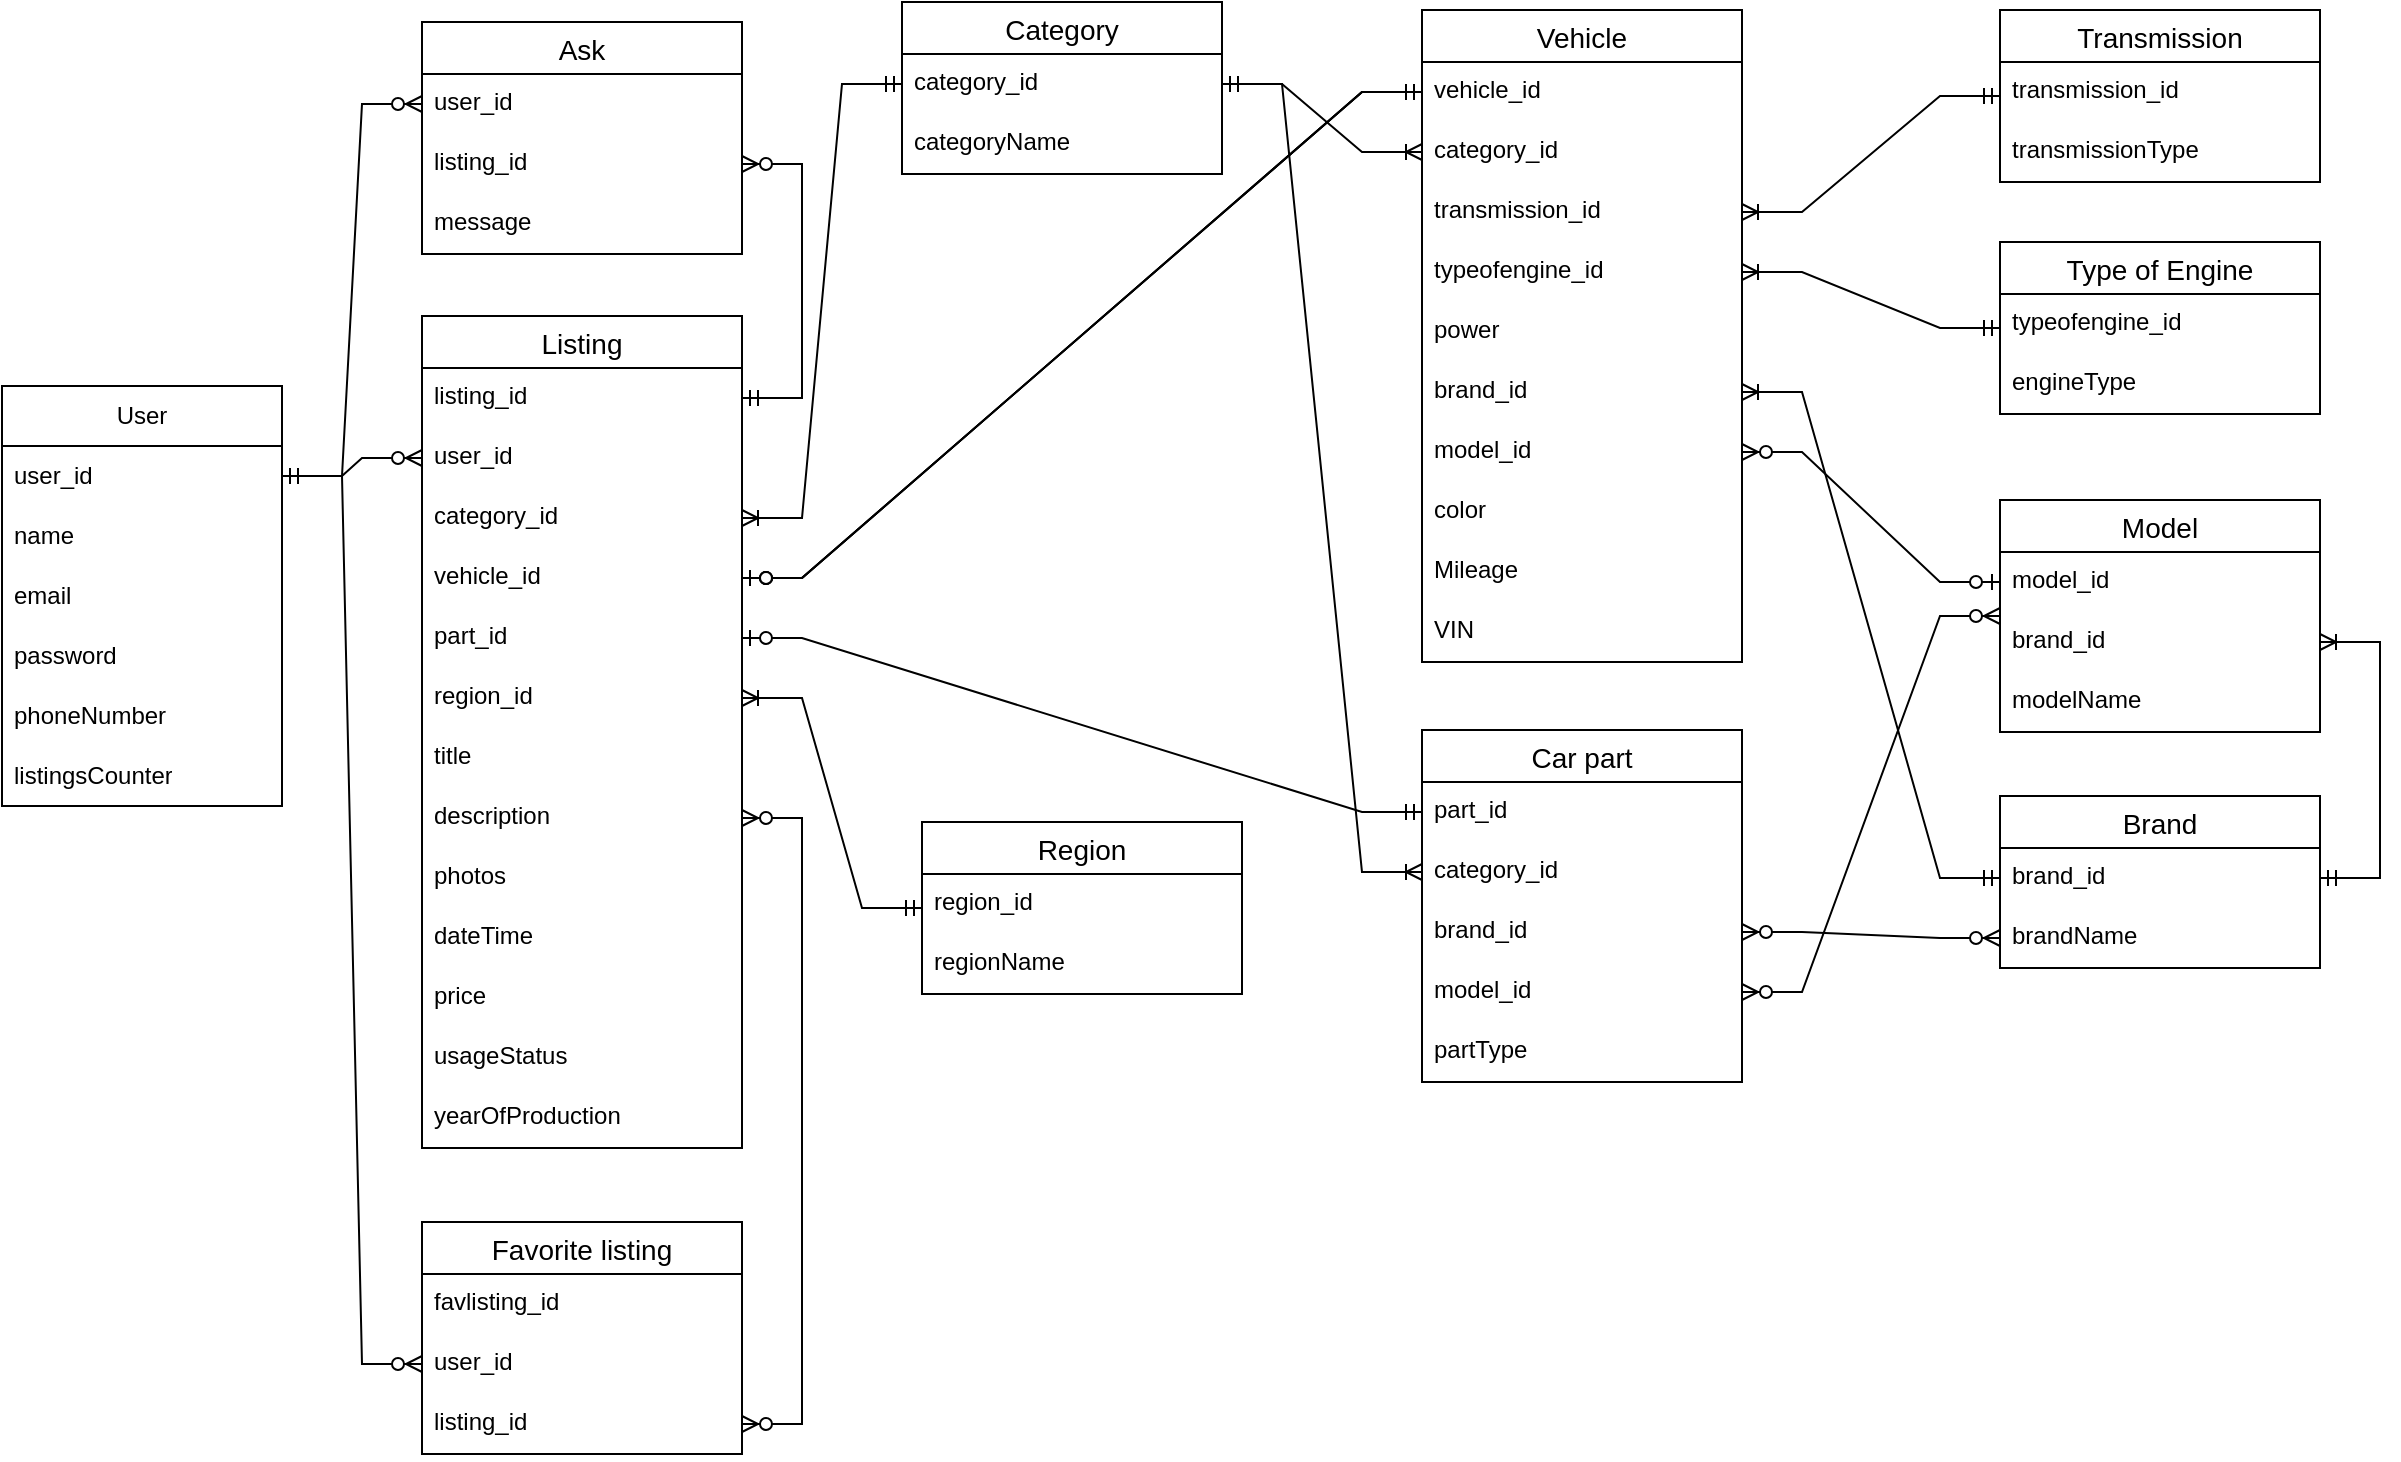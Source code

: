 <mxfile version="24.9.2">
  <diagram name="Page-1" id="fMQpedHjQt1hS0T5mJ5o">
    <mxGraphModel grid="1" page="1" gridSize="10" guides="1" tooltips="1" connect="1" arrows="1" fold="1" pageScale="1" pageWidth="850" pageHeight="1100" math="0" shadow="0">
      <root>
        <mxCell id="0" />
        <mxCell id="1" parent="0" />
        <mxCell id="px1rrTBDFM3gFnMYWkGp-1" value="User" style="swimlane;fontStyle=0;childLayout=stackLayout;horizontal=1;startSize=30;horizontalStack=0;resizeParent=1;resizeParentMax=0;resizeLast=0;collapsible=1;marginBottom=0;whiteSpace=wrap;html=1;" vertex="1" parent="1">
          <mxGeometry x="190" y="422" width="140" height="210" as="geometry" />
        </mxCell>
        <mxCell id="px1rrTBDFM3gFnMYWkGp-10" value="user_id" style="text;strokeColor=none;fillColor=none;align=left;verticalAlign=middle;spacingLeft=4;spacingRight=4;overflow=hidden;points=[[0,0.5],[1,0.5]];portConstraint=eastwest;rotatable=0;whiteSpace=wrap;html=1;" vertex="1" parent="px1rrTBDFM3gFnMYWkGp-1">
          <mxGeometry y="30" width="140" height="30" as="geometry" />
        </mxCell>
        <mxCell id="px1rrTBDFM3gFnMYWkGp-2" value="name" style="text;strokeColor=none;fillColor=none;align=left;verticalAlign=middle;spacingLeft=4;spacingRight=4;overflow=hidden;points=[[0,0.5],[1,0.5]];portConstraint=eastwest;rotatable=0;whiteSpace=wrap;html=1;" vertex="1" parent="px1rrTBDFM3gFnMYWkGp-1">
          <mxGeometry y="60" width="140" height="30" as="geometry" />
        </mxCell>
        <mxCell id="px1rrTBDFM3gFnMYWkGp-3" value="email" style="text;strokeColor=none;fillColor=none;align=left;verticalAlign=middle;spacingLeft=4;spacingRight=4;overflow=hidden;points=[[0,0.5],[1,0.5]];portConstraint=eastwest;rotatable=0;whiteSpace=wrap;html=1;" vertex="1" parent="px1rrTBDFM3gFnMYWkGp-1">
          <mxGeometry y="90" width="140" height="30" as="geometry" />
        </mxCell>
        <mxCell id="px1rrTBDFM3gFnMYWkGp-4" value="password" style="text;strokeColor=none;fillColor=none;align=left;verticalAlign=middle;spacingLeft=4;spacingRight=4;overflow=hidden;points=[[0,0.5],[1,0.5]];portConstraint=eastwest;rotatable=0;whiteSpace=wrap;html=1;" vertex="1" parent="px1rrTBDFM3gFnMYWkGp-1">
          <mxGeometry y="120" width="140" height="30" as="geometry" />
        </mxCell>
        <mxCell id="q77VqO8hkTTsTpyLaT5r-1" value="phoneNumber" style="text;strokeColor=none;fillColor=none;align=left;verticalAlign=middle;spacingLeft=4;spacingRight=4;overflow=hidden;points=[[0,0.5],[1,0.5]];portConstraint=eastwest;rotatable=0;whiteSpace=wrap;html=1;" vertex="1" parent="px1rrTBDFM3gFnMYWkGp-1">
          <mxGeometry y="150" width="140" height="30" as="geometry" />
        </mxCell>
        <mxCell id="px1rrTBDFM3gFnMYWkGp-5" value="listingsCounter" style="text;strokeColor=none;fillColor=none;align=left;verticalAlign=middle;spacingLeft=4;spacingRight=4;overflow=hidden;points=[[0,0.5],[1,0.5]];portConstraint=eastwest;rotatable=0;whiteSpace=wrap;html=1;" vertex="1" parent="px1rrTBDFM3gFnMYWkGp-1">
          <mxGeometry y="180" width="140" height="30" as="geometry" />
        </mxCell>
        <mxCell id="px1rrTBDFM3gFnMYWkGp-6" value="Vehicle" style="swimlane;fontStyle=0;childLayout=stackLayout;horizontal=1;startSize=26;horizontalStack=0;resizeParent=1;resizeParentMax=0;resizeLast=0;collapsible=1;marginBottom=0;align=center;fontSize=14;" vertex="1" parent="1">
          <mxGeometry x="900" y="234" width="160" height="326" as="geometry" />
        </mxCell>
        <mxCell id="W-0yHrhrwle7xTlJPiri-31" value="vehicle_id" style="text;strokeColor=none;fillColor=none;spacingLeft=4;spacingRight=4;overflow=hidden;rotatable=0;points=[[0,0.5],[1,0.5]];portConstraint=eastwest;fontSize=12;whiteSpace=wrap;html=1;" vertex="1" parent="px1rrTBDFM3gFnMYWkGp-6">
          <mxGeometry y="26" width="160" height="30" as="geometry" />
        </mxCell>
        <mxCell id="YTSqTooO_Jcvt5Z83aY8-2" value="category_id" style="text;strokeColor=none;fillColor=none;spacingLeft=4;spacingRight=4;overflow=hidden;rotatable=0;points=[[0,0.5],[1,0.5]];portConstraint=eastwest;fontSize=12;whiteSpace=wrap;html=1;" vertex="1" parent="px1rrTBDFM3gFnMYWkGp-6">
          <mxGeometry y="56" width="160" height="30" as="geometry" />
        </mxCell>
        <mxCell id="px1rrTBDFM3gFnMYWkGp-23" value="transmission_id" style="text;strokeColor=none;fillColor=none;spacingLeft=4;spacingRight=4;overflow=hidden;rotatable=0;points=[[0,0.5],[1,0.5]];portConstraint=eastwest;fontSize=12;whiteSpace=wrap;html=1;" vertex="1" parent="px1rrTBDFM3gFnMYWkGp-6">
          <mxGeometry y="86" width="160" height="30" as="geometry" />
        </mxCell>
        <mxCell id="W-0yHrhrwle7xTlJPiri-5" value="typeofengine_id" style="text;strokeColor=none;fillColor=none;spacingLeft=4;spacingRight=4;overflow=hidden;rotatable=0;points=[[0,0.5],[1,0.5]];portConstraint=eastwest;fontSize=12;whiteSpace=wrap;html=1;" vertex="1" parent="px1rrTBDFM3gFnMYWkGp-6">
          <mxGeometry y="116" width="160" height="30" as="geometry" />
        </mxCell>
        <mxCell id="W-0yHrhrwle7xTlJPiri-4" value="power" style="text;strokeColor=none;fillColor=none;spacingLeft=4;spacingRight=4;overflow=hidden;rotatable=0;points=[[0,0.5],[1,0.5]];portConstraint=eastwest;fontSize=12;whiteSpace=wrap;html=1;" vertex="1" parent="px1rrTBDFM3gFnMYWkGp-6">
          <mxGeometry y="146" width="160" height="30" as="geometry" />
        </mxCell>
        <mxCell id="W-0yHrhrwle7xTlJPiri-3" value="brand_id" style="text;strokeColor=none;fillColor=none;spacingLeft=4;spacingRight=4;overflow=hidden;rotatable=0;points=[[0,0.5],[1,0.5]];portConstraint=eastwest;fontSize=12;whiteSpace=wrap;html=1;" vertex="1" parent="px1rrTBDFM3gFnMYWkGp-6">
          <mxGeometry y="176" width="160" height="30" as="geometry" />
        </mxCell>
        <mxCell id="wWiMdeqI36fsdlHAcUSC-4" value="model_id" style="text;strokeColor=none;fillColor=none;spacingLeft=4;spacingRight=4;overflow=hidden;rotatable=0;points=[[0,0.5],[1,0.5]];portConstraint=eastwest;fontSize=12;whiteSpace=wrap;html=1;" vertex="1" parent="px1rrTBDFM3gFnMYWkGp-6">
          <mxGeometry y="206" width="160" height="30" as="geometry" />
        </mxCell>
        <mxCell id="W-0yHrhrwle7xTlJPiri-9" value="color" style="text;strokeColor=none;fillColor=none;spacingLeft=4;spacingRight=4;overflow=hidden;rotatable=0;points=[[0,0.5],[1,0.5]];portConstraint=eastwest;fontSize=12;whiteSpace=wrap;html=1;" vertex="1" parent="px1rrTBDFM3gFnMYWkGp-6">
          <mxGeometry y="236" width="160" height="30" as="geometry" />
        </mxCell>
        <mxCell id="Rq4SsP3HgIPZjCUFP3po-17" value="Mileage" style="text;strokeColor=none;fillColor=none;spacingLeft=4;spacingRight=4;overflow=hidden;rotatable=0;points=[[0,0.5],[1,0.5]];portConstraint=eastwest;fontSize=12;whiteSpace=wrap;html=1;" vertex="1" parent="px1rrTBDFM3gFnMYWkGp-6">
          <mxGeometry y="266" width="160" height="30" as="geometry" />
        </mxCell>
        <mxCell id="W-0yHrhrwle7xTlJPiri-29" value="VIN" style="text;strokeColor=none;fillColor=none;spacingLeft=4;spacingRight=4;overflow=hidden;rotatable=0;points=[[0,0.5],[1,0.5]];portConstraint=eastwest;fontSize=12;whiteSpace=wrap;html=1;" vertex="1" parent="px1rrTBDFM3gFnMYWkGp-6">
          <mxGeometry y="296" width="160" height="30" as="geometry" />
        </mxCell>
        <mxCell id="px1rrTBDFM3gFnMYWkGp-24" value="Category" style="swimlane;fontStyle=0;childLayout=stackLayout;horizontal=1;startSize=26;horizontalStack=0;resizeParent=1;resizeParentMax=0;resizeLast=0;collapsible=1;marginBottom=0;align=center;fontSize=14;" vertex="1" parent="1">
          <mxGeometry x="640" y="230" width="160" height="86" as="geometry" />
        </mxCell>
        <mxCell id="px1rrTBDFM3gFnMYWkGp-26" value="category_id" style="text;strokeColor=none;fillColor=none;spacingLeft=4;spacingRight=4;overflow=hidden;rotatable=0;points=[[0,0.5],[1,0.5]];portConstraint=eastwest;fontSize=12;whiteSpace=wrap;html=1;" vertex="1" parent="px1rrTBDFM3gFnMYWkGp-24">
          <mxGeometry y="26" width="160" height="30" as="geometry" />
        </mxCell>
        <mxCell id="px1rrTBDFM3gFnMYWkGp-27" value="categoryName" style="text;strokeColor=none;fillColor=none;spacingLeft=4;spacingRight=4;overflow=hidden;rotatable=0;points=[[0,0.5],[1,0.5]];portConstraint=eastwest;fontSize=12;whiteSpace=wrap;html=1;" vertex="1" parent="px1rrTBDFM3gFnMYWkGp-24">
          <mxGeometry y="56" width="160" height="30" as="geometry" />
        </mxCell>
        <mxCell id="W-0yHrhrwle7xTlJPiri-2" value="" style="edgeStyle=entityRelationEdgeStyle;fontSize=12;html=1;endArrow=ERzeroToMany;startArrow=ERmandOne;rounded=0;" edge="1" parent="1" source="px1rrTBDFM3gFnMYWkGp-10" target="W-0yHrhrwle7xTlJPiri-14">
          <mxGeometry width="100" height="100" relative="1" as="geometry">
            <mxPoint x="370" y="810" as="sourcePoint" />
            <mxPoint x="470" y="710" as="targetPoint" />
          </mxGeometry>
        </mxCell>
        <mxCell id="W-0yHrhrwle7xTlJPiri-12" value="Listing" style="swimlane;fontStyle=0;childLayout=stackLayout;horizontal=1;startSize=26;horizontalStack=0;resizeParent=1;resizeParentMax=0;resizeLast=0;collapsible=1;marginBottom=0;align=center;fontSize=14;" vertex="1" parent="1">
          <mxGeometry x="400" y="387" width="160" height="416" as="geometry" />
        </mxCell>
        <mxCell id="W-0yHrhrwle7xTlJPiri-13" value="listing_id" style="text;strokeColor=none;fillColor=none;spacingLeft=4;spacingRight=4;overflow=hidden;rotatable=0;points=[[0,0.5],[1,0.5]];portConstraint=eastwest;fontSize=12;whiteSpace=wrap;html=1;" vertex="1" parent="W-0yHrhrwle7xTlJPiri-12">
          <mxGeometry y="26" width="160" height="30" as="geometry" />
        </mxCell>
        <mxCell id="W-0yHrhrwle7xTlJPiri-14" value="user_id" style="text;strokeColor=none;fillColor=none;spacingLeft=4;spacingRight=4;overflow=hidden;rotatable=0;points=[[0,0.5],[1,0.5]];portConstraint=eastwest;fontSize=12;whiteSpace=wrap;html=1;" vertex="1" parent="W-0yHrhrwle7xTlJPiri-12">
          <mxGeometry y="56" width="160" height="30" as="geometry" />
        </mxCell>
        <mxCell id="W-0yHrhrwle7xTlJPiri-21" value="category_id" style="text;strokeColor=none;fillColor=none;spacingLeft=4;spacingRight=4;overflow=hidden;rotatable=0;points=[[0,0.5],[1,0.5]];portConstraint=eastwest;fontSize=12;whiteSpace=wrap;html=1;" vertex="1" parent="W-0yHrhrwle7xTlJPiri-12">
          <mxGeometry y="86" width="160" height="30" as="geometry" />
        </mxCell>
        <mxCell id="GE3Wclznd6PfUEdtJZX6-2" value="vehicle_id" style="text;strokeColor=none;fillColor=none;spacingLeft=4;spacingRight=4;overflow=hidden;rotatable=0;points=[[0,0.5],[1,0.5]];portConstraint=eastwest;fontSize=12;whiteSpace=wrap;html=1;" vertex="1" parent="W-0yHrhrwle7xTlJPiri-12">
          <mxGeometry y="116" width="160" height="30" as="geometry" />
        </mxCell>
        <mxCell id="GE3Wclznd6PfUEdtJZX6-3" value="part_id" style="text;strokeColor=none;fillColor=none;spacingLeft=4;spacingRight=4;overflow=hidden;rotatable=0;points=[[0,0.5],[1,0.5]];portConstraint=eastwest;fontSize=12;whiteSpace=wrap;html=1;" vertex="1" parent="W-0yHrhrwle7xTlJPiri-12">
          <mxGeometry y="146" width="160" height="30" as="geometry" />
        </mxCell>
        <mxCell id="W-0yHrhrwle7xTlJPiri-92" value="region_id" style="text;strokeColor=none;fillColor=none;spacingLeft=4;spacingRight=4;overflow=hidden;rotatable=0;points=[[0,0.5],[1,0.5]];portConstraint=eastwest;fontSize=12;whiteSpace=wrap;html=1;" vertex="1" parent="W-0yHrhrwle7xTlJPiri-12">
          <mxGeometry y="176" width="160" height="30" as="geometry" />
        </mxCell>
        <mxCell id="W-0yHrhrwle7xTlJPiri-15" value="title" style="text;strokeColor=none;fillColor=none;spacingLeft=4;spacingRight=4;overflow=hidden;rotatable=0;points=[[0,0.5],[1,0.5]];portConstraint=eastwest;fontSize=12;whiteSpace=wrap;html=1;" vertex="1" parent="W-0yHrhrwle7xTlJPiri-12">
          <mxGeometry y="206" width="160" height="30" as="geometry" />
        </mxCell>
        <mxCell id="W-0yHrhrwle7xTlJPiri-30" value="description" style="text;strokeColor=none;fillColor=none;spacingLeft=4;spacingRight=4;overflow=hidden;rotatable=0;points=[[0,0.5],[1,0.5]];portConstraint=eastwest;fontSize=12;whiteSpace=wrap;html=1;" vertex="1" parent="W-0yHrhrwle7xTlJPiri-12">
          <mxGeometry y="236" width="160" height="30" as="geometry" />
        </mxCell>
        <mxCell id="W-0yHrhrwle7xTlJPiri-16" value="photos" style="text;strokeColor=none;fillColor=none;spacingLeft=4;spacingRight=4;overflow=hidden;rotatable=0;points=[[0,0.5],[1,0.5]];portConstraint=eastwest;fontSize=12;whiteSpace=wrap;html=1;" vertex="1" parent="W-0yHrhrwle7xTlJPiri-12">
          <mxGeometry y="266" width="160" height="30" as="geometry" />
        </mxCell>
        <mxCell id="W-0yHrhrwle7xTlJPiri-17" value="dateTime" style="text;strokeColor=none;fillColor=none;spacingLeft=4;spacingRight=4;overflow=hidden;rotatable=0;points=[[0,0.5],[1,0.5]];portConstraint=eastwest;fontSize=12;whiteSpace=wrap;html=1;" vertex="1" parent="W-0yHrhrwle7xTlJPiri-12">
          <mxGeometry y="296" width="160" height="30" as="geometry" />
        </mxCell>
        <mxCell id="W-0yHrhrwle7xTlJPiri-19" value="price" style="text;strokeColor=none;fillColor=none;spacingLeft=4;spacingRight=4;overflow=hidden;rotatable=0;points=[[0,0.5],[1,0.5]];portConstraint=eastwest;fontSize=12;whiteSpace=wrap;html=1;" vertex="1" parent="W-0yHrhrwle7xTlJPiri-12">
          <mxGeometry y="326" width="160" height="30" as="geometry" />
        </mxCell>
        <mxCell id="W-0yHrhrwle7xTlJPiri-46" value="usageStatus" style="text;strokeColor=none;fillColor=none;spacingLeft=4;spacingRight=4;overflow=hidden;rotatable=0;points=[[0,0.5],[1,0.5]];portConstraint=eastwest;fontSize=12;whiteSpace=wrap;html=1;" vertex="1" parent="W-0yHrhrwle7xTlJPiri-12">
          <mxGeometry y="356" width="160" height="30" as="geometry" />
        </mxCell>
        <mxCell id="Rq4SsP3HgIPZjCUFP3po-19" value="yearOfProduction" style="text;strokeColor=none;fillColor=none;spacingLeft=4;spacingRight=4;overflow=hidden;rotatable=0;points=[[0,0.5],[1,0.5]];portConstraint=eastwest;fontSize=12;whiteSpace=wrap;html=1;" vertex="1" parent="W-0yHrhrwle7xTlJPiri-12">
          <mxGeometry y="386" width="160" height="30" as="geometry" />
        </mxCell>
        <mxCell id="W-0yHrhrwle7xTlJPiri-32" value="" style="edgeStyle=entityRelationEdgeStyle;fontSize=12;html=1;endArrow=ERoneToMany;startArrow=ERmandOne;rounded=0;" edge="1" parent="1" source="px1rrTBDFM3gFnMYWkGp-26" target="W-0yHrhrwle7xTlJPiri-21">
          <mxGeometry width="100" height="100" relative="1" as="geometry">
            <mxPoint x="730" y="690" as="sourcePoint" />
            <mxPoint x="830" y="590" as="targetPoint" />
            <Array as="points">
              <mxPoint x="620" y="620" />
              <mxPoint x="600" y="560" />
              <mxPoint x="620" y="680" />
            </Array>
          </mxGeometry>
        </mxCell>
        <mxCell id="W-0yHrhrwle7xTlJPiri-33" value="" style="edgeStyle=entityRelationEdgeStyle;fontSize=12;html=1;endArrow=ERoneToMany;startArrow=ERmandOne;rounded=0;entryX=0;entryY=0.5;entryDx=0;entryDy=0;" edge="1" parent="1" source="px1rrTBDFM3gFnMYWkGp-26" target="YTSqTooO_Jcvt5Z83aY8-2">
          <mxGeometry width="100" height="100" relative="1" as="geometry">
            <mxPoint x="876" y="627" as="sourcePoint" />
            <mxPoint x="811" y="875" as="targetPoint" />
            <Array as="points">
              <mxPoint x="856" y="784" />
              <mxPoint x="836" y="724" />
              <mxPoint x="856" y="844" />
            </Array>
          </mxGeometry>
        </mxCell>
        <mxCell id="W-0yHrhrwle7xTlJPiri-34" value="Car part" style="swimlane;fontStyle=0;childLayout=stackLayout;horizontal=1;startSize=26;horizontalStack=0;resizeParent=1;resizeParentMax=0;resizeLast=0;collapsible=1;marginBottom=0;align=center;fontSize=14;" vertex="1" parent="1">
          <mxGeometry x="900" y="594" width="160" height="176" as="geometry" />
        </mxCell>
        <mxCell id="W-0yHrhrwle7xTlJPiri-35" value="part_id" style="text;strokeColor=none;fillColor=none;spacingLeft=4;spacingRight=4;overflow=hidden;rotatable=0;points=[[0,0.5],[1,0.5]];portConstraint=eastwest;fontSize=12;whiteSpace=wrap;html=1;" vertex="1" parent="W-0yHrhrwle7xTlJPiri-34">
          <mxGeometry y="26" width="160" height="30" as="geometry" />
        </mxCell>
        <mxCell id="YTSqTooO_Jcvt5Z83aY8-1" value="category_id" style="text;strokeColor=none;fillColor=none;spacingLeft=4;spacingRight=4;overflow=hidden;rotatable=0;points=[[0,0.5],[1,0.5]];portConstraint=eastwest;fontSize=12;whiteSpace=wrap;html=1;" vertex="1" parent="W-0yHrhrwle7xTlJPiri-34">
          <mxGeometry y="56" width="160" height="30" as="geometry" />
        </mxCell>
        <mxCell id="W-0yHrhrwle7xTlJPiri-47" value="brand_id" style="text;strokeColor=none;fillColor=none;spacingLeft=4;spacingRight=4;overflow=hidden;rotatable=0;points=[[0,0.5],[1,0.5]];portConstraint=eastwest;fontSize=12;whiteSpace=wrap;html=1;" vertex="1" parent="W-0yHrhrwle7xTlJPiri-34">
          <mxGeometry y="86" width="160" height="30" as="geometry" />
        </mxCell>
        <mxCell id="wWiMdeqI36fsdlHAcUSC-5" value="model_id" style="text;strokeColor=none;fillColor=none;spacingLeft=4;spacingRight=4;overflow=hidden;rotatable=0;points=[[0,0.5],[1,0.5]];portConstraint=eastwest;fontSize=12;whiteSpace=wrap;html=1;" vertex="1" parent="W-0yHrhrwle7xTlJPiri-34">
          <mxGeometry y="116" width="160" height="30" as="geometry" />
        </mxCell>
        <mxCell id="Rq4SsP3HgIPZjCUFP3po-20" value="partType" style="text;strokeColor=none;fillColor=none;spacingLeft=4;spacingRight=4;overflow=hidden;rotatable=0;points=[[0,0.5],[1,0.5]];portConstraint=eastwest;fontSize=12;whiteSpace=wrap;html=1;" vertex="1" parent="W-0yHrhrwle7xTlJPiri-34">
          <mxGeometry y="146" width="160" height="30" as="geometry" />
        </mxCell>
        <mxCell id="W-0yHrhrwle7xTlJPiri-49" value="" style="edgeStyle=entityRelationEdgeStyle;fontSize=12;html=1;endArrow=ERoneToMany;startArrow=ERmandOne;rounded=0;entryX=0;entryY=0.5;entryDx=0;entryDy=0;exitX=1;exitY=0.5;exitDx=0;exitDy=0;" edge="1" parent="1" source="px1rrTBDFM3gFnMYWkGp-26" target="YTSqTooO_Jcvt5Z83aY8-1">
          <mxGeometry width="100" height="100" relative="1" as="geometry">
            <mxPoint x="801" y="795" as="sourcePoint" />
            <mxPoint x="881" y="589" as="targetPoint" />
            <Array as="points">
              <mxPoint x="816" y="1089" />
              <mxPoint x="820" y="500" />
              <mxPoint x="860" y="660" />
              <mxPoint x="796" y="1029" />
              <mxPoint x="816" y="1149" />
            </Array>
          </mxGeometry>
        </mxCell>
        <mxCell id="W-0yHrhrwle7xTlJPiri-50" value="Brand" style="swimlane;fontStyle=0;childLayout=stackLayout;horizontal=1;startSize=26;horizontalStack=0;resizeParent=1;resizeParentMax=0;resizeLast=0;collapsible=1;marginBottom=0;align=center;fontSize=14;" vertex="1" parent="1">
          <mxGeometry x="1189" y="627" width="160" height="86" as="geometry" />
        </mxCell>
        <mxCell id="W-0yHrhrwle7xTlJPiri-51" value="brand_id" style="text;strokeColor=none;fillColor=none;spacingLeft=4;spacingRight=4;overflow=hidden;rotatable=0;points=[[0,0.5],[1,0.5]];portConstraint=eastwest;fontSize=12;whiteSpace=wrap;html=1;" vertex="1" parent="W-0yHrhrwle7xTlJPiri-50">
          <mxGeometry y="26" width="160" height="30" as="geometry" />
        </mxCell>
        <mxCell id="W-0yHrhrwle7xTlJPiri-52" value="brandName" style="text;strokeColor=none;fillColor=none;spacingLeft=4;spacingRight=4;overflow=hidden;rotatable=0;points=[[0,0.5],[1,0.5]];portConstraint=eastwest;fontSize=12;whiteSpace=wrap;html=1;" vertex="1" parent="W-0yHrhrwle7xTlJPiri-50">
          <mxGeometry y="56" width="160" height="30" as="geometry" />
        </mxCell>
        <mxCell id="W-0yHrhrwle7xTlJPiri-58" value="Model" style="swimlane;fontStyle=0;childLayout=stackLayout;horizontal=1;startSize=26;horizontalStack=0;resizeParent=1;resizeParentMax=0;resizeLast=0;collapsible=1;marginBottom=0;align=center;fontSize=14;" vertex="1" parent="1">
          <mxGeometry x="1189" y="479" width="160" height="116" as="geometry" />
        </mxCell>
        <mxCell id="W-0yHrhrwle7xTlJPiri-59" value="model_id" style="text;strokeColor=none;fillColor=none;spacingLeft=4;spacingRight=4;overflow=hidden;rotatable=0;points=[[0,0.5],[1,0.5]];portConstraint=eastwest;fontSize=12;whiteSpace=wrap;html=1;" vertex="1" parent="W-0yHrhrwle7xTlJPiri-58">
          <mxGeometry y="26" width="160" height="30" as="geometry" />
        </mxCell>
        <mxCell id="wWiMdeqI36fsdlHAcUSC-1" value="brand_id" style="text;strokeColor=none;fillColor=none;spacingLeft=4;spacingRight=4;overflow=hidden;rotatable=0;points=[[0,0.5],[1,0.5]];portConstraint=eastwest;fontSize=12;whiteSpace=wrap;html=1;" vertex="1" parent="W-0yHrhrwle7xTlJPiri-58">
          <mxGeometry y="56" width="160" height="30" as="geometry" />
        </mxCell>
        <mxCell id="W-0yHrhrwle7xTlJPiri-60" value="modelName" style="text;strokeColor=none;fillColor=none;spacingLeft=4;spacingRight=4;overflow=hidden;rotatable=0;points=[[0,0.5],[1,0.5]];portConstraint=eastwest;fontSize=12;whiteSpace=wrap;html=1;" vertex="1" parent="W-0yHrhrwle7xTlJPiri-58">
          <mxGeometry y="86" width="160" height="30" as="geometry" />
        </mxCell>
        <mxCell id="W-0yHrhrwle7xTlJPiri-65" value="" style="edgeStyle=entityRelationEdgeStyle;fontSize=12;html=1;endArrow=ERoneToMany;startArrow=ERmandOne;rounded=0;exitX=0;exitY=0.5;exitDx=0;exitDy=0;" edge="1" parent="1" source="W-0yHrhrwle7xTlJPiri-51" target="W-0yHrhrwle7xTlJPiri-3">
          <mxGeometry width="100" height="100" relative="1" as="geometry">
            <mxPoint x="1150" y="532" as="sourcePoint" />
            <mxPoint x="1170" y="364" as="targetPoint" />
            <Array as="points">
              <mxPoint x="1195" y="826" />
              <mxPoint x="1175" y="766" />
              <mxPoint x="1195" y="886" />
            </Array>
          </mxGeometry>
        </mxCell>
        <mxCell id="W-0yHrhrwle7xTlJPiri-66" value="" style="edgeStyle=entityRelationEdgeStyle;fontSize=12;html=1;endArrow=ERoneToMany;startArrow=ERmandOne;rounded=0;entryX=1;entryY=0.5;entryDx=0;entryDy=0;" edge="1" parent="1" source="W-0yHrhrwle7xTlJPiri-51" target="wWiMdeqI36fsdlHAcUSC-1">
          <mxGeometry width="100" height="100" relative="1" as="geometry">
            <mxPoint x="1290" y="505" as="sourcePoint" />
            <mxPoint x="1439.04" y="497" as="targetPoint" />
            <Array as="points">
              <mxPoint x="1335" y="799" />
              <mxPoint x="1479" y="665" />
              <mxPoint x="1315" y="739" />
              <mxPoint x="1449" y="627" />
              <mxPoint x="1679" y="535" />
              <mxPoint x="1335" y="859" />
              <mxPoint x="1469" y="575" />
            </Array>
          </mxGeometry>
        </mxCell>
        <mxCell id="W-0yHrhrwle7xTlJPiri-79" value="Transmission" style="swimlane;fontStyle=0;childLayout=stackLayout;horizontal=1;startSize=26;horizontalStack=0;resizeParent=1;resizeParentMax=0;resizeLast=0;collapsible=1;marginBottom=0;align=center;fontSize=14;" vertex="1" parent="1">
          <mxGeometry x="1189" y="234" width="160" height="86" as="geometry" />
        </mxCell>
        <mxCell id="wWiMdeqI36fsdlHAcUSC-3" value="transmission_id" style="text;strokeColor=none;fillColor=none;spacingLeft=4;spacingRight=4;overflow=hidden;rotatable=0;points=[[0,0.5],[1,0.5]];portConstraint=eastwest;fontSize=12;whiteSpace=wrap;html=1;" vertex="1" parent="W-0yHrhrwle7xTlJPiri-79">
          <mxGeometry y="26" width="160" height="30" as="geometry" />
        </mxCell>
        <mxCell id="W-0yHrhrwle7xTlJPiri-80" value="transmissionType" style="text;strokeColor=none;fillColor=none;spacingLeft=4;spacingRight=4;overflow=hidden;rotatable=0;points=[[0,0.5],[1,0.5]];portConstraint=eastwest;fontSize=12;whiteSpace=wrap;html=1;" vertex="1" parent="W-0yHrhrwle7xTlJPiri-79">
          <mxGeometry y="56" width="160" height="30" as="geometry" />
        </mxCell>
        <mxCell id="W-0yHrhrwle7xTlJPiri-83" value="" style="edgeStyle=entityRelationEdgeStyle;fontSize=12;html=1;endArrow=ERoneToMany;startArrow=ERmandOne;rounded=0;" edge="1" parent="1" source="W-0yHrhrwle7xTlJPiri-79" target="px1rrTBDFM3gFnMYWkGp-23">
          <mxGeometry width="100" height="100" relative="1" as="geometry">
            <mxPoint x="1170.0" y="574" as="sourcePoint" />
            <mxPoint x="1230" y="574" as="targetPoint" />
            <Array as="points">
              <mxPoint x="1325" y="1197" />
              <mxPoint x="1305" y="1137" />
              <mxPoint x="1325" y="1257" />
            </Array>
          </mxGeometry>
        </mxCell>
        <mxCell id="W-0yHrhrwle7xTlJPiri-84" value="Type of Engine" style="swimlane;fontStyle=0;childLayout=stackLayout;horizontal=1;startSize=26;horizontalStack=0;resizeParent=1;resizeParentMax=0;resizeLast=0;collapsible=1;marginBottom=0;align=center;fontSize=14;" vertex="1" parent="1">
          <mxGeometry x="1189" y="350" width="160" height="86" as="geometry" />
        </mxCell>
        <mxCell id="wWiMdeqI36fsdlHAcUSC-2" value="typeofengine_id" style="text;strokeColor=none;fillColor=none;spacingLeft=4;spacingRight=4;overflow=hidden;rotatable=0;points=[[0,0.5],[1,0.5]];portConstraint=eastwest;fontSize=12;whiteSpace=wrap;html=1;" vertex="1" parent="W-0yHrhrwle7xTlJPiri-84">
          <mxGeometry y="26" width="160" height="30" as="geometry" />
        </mxCell>
        <mxCell id="W-0yHrhrwle7xTlJPiri-85" value="engineType" style="text;strokeColor=none;fillColor=none;spacingLeft=4;spacingRight=4;overflow=hidden;rotatable=0;points=[[0,0.5],[1,0.5]];portConstraint=eastwest;fontSize=12;whiteSpace=wrap;html=1;" vertex="1" parent="W-0yHrhrwle7xTlJPiri-84">
          <mxGeometry y="56" width="160" height="30" as="geometry" />
        </mxCell>
        <mxCell id="W-0yHrhrwle7xTlJPiri-89" value="" style="edgeStyle=entityRelationEdgeStyle;fontSize=12;html=1;endArrow=ERoneToMany;startArrow=ERmandOne;rounded=0;" edge="1" parent="1" source="W-0yHrhrwle7xTlJPiri-84" target="W-0yHrhrwle7xTlJPiri-5">
          <mxGeometry width="100" height="100" relative="1" as="geometry">
            <mxPoint x="1250" y="684" as="sourcePoint" />
            <mxPoint x="1190" y="684" as="targetPoint" />
            <Array as="points">
              <mxPoint x="1130" y="559" />
              <mxPoint x="1455" y="1486" />
              <mxPoint x="1435" y="1426" />
              <mxPoint x="1455" y="1546" />
            </Array>
          </mxGeometry>
        </mxCell>
        <mxCell id="W-0yHrhrwle7xTlJPiri-93" value="Region" style="swimlane;fontStyle=0;childLayout=stackLayout;horizontal=1;startSize=26;horizontalStack=0;resizeParent=1;resizeParentMax=0;resizeLast=0;collapsible=1;marginBottom=0;align=center;fontSize=14;" vertex="1" parent="1">
          <mxGeometry x="650" y="640" width="160" height="86" as="geometry" />
        </mxCell>
        <mxCell id="W-0yHrhrwle7xTlJPiri-94" value="region_id" style="text;strokeColor=none;fillColor=none;spacingLeft=4;spacingRight=4;overflow=hidden;rotatable=0;points=[[0,0.5],[1,0.5]];portConstraint=eastwest;fontSize=12;whiteSpace=wrap;html=1;" vertex="1" parent="W-0yHrhrwle7xTlJPiri-93">
          <mxGeometry y="26" width="160" height="30" as="geometry" />
        </mxCell>
        <mxCell id="W-0yHrhrwle7xTlJPiri-95" value="regionName" style="text;strokeColor=none;fillColor=none;spacingLeft=4;spacingRight=4;overflow=hidden;rotatable=0;points=[[0,0.5],[1,0.5]];portConstraint=eastwest;fontSize=12;whiteSpace=wrap;html=1;" vertex="1" parent="W-0yHrhrwle7xTlJPiri-93">
          <mxGeometry y="56" width="160" height="30" as="geometry" />
        </mxCell>
        <mxCell id="W-0yHrhrwle7xTlJPiri-96" value="" style="edgeStyle=entityRelationEdgeStyle;fontSize=12;html=1;endArrow=ERoneToMany;startArrow=ERmandOne;rounded=0;" edge="1" parent="1" source="W-0yHrhrwle7xTlJPiri-93" target="W-0yHrhrwle7xTlJPiri-92">
          <mxGeometry width="100" height="100" relative="1" as="geometry">
            <mxPoint x="619" y="473" as="sourcePoint" />
            <mxPoint x="560" y="495" as="targetPoint" />
            <Array as="points">
              <mxPoint x="630" y="630" />
              <mxPoint x="610" y="570" />
              <mxPoint x="630" y="690" />
            </Array>
          </mxGeometry>
        </mxCell>
        <mxCell id="Rq4SsP3HgIPZjCUFP3po-1" value="Ask" style="swimlane;fontStyle=0;childLayout=stackLayout;horizontal=1;startSize=26;horizontalStack=0;resizeParent=1;resizeParentMax=0;resizeLast=0;collapsible=1;marginBottom=0;align=center;fontSize=14;" vertex="1" parent="1">
          <mxGeometry x="400" y="240" width="160" height="116" as="geometry" />
        </mxCell>
        <mxCell id="Rq4SsP3HgIPZjCUFP3po-2" value="user_id" style="text;strokeColor=none;fillColor=none;spacingLeft=4;spacingRight=4;overflow=hidden;rotatable=0;points=[[0,0.5],[1,0.5]];portConstraint=eastwest;fontSize=12;whiteSpace=wrap;html=1;" vertex="1" parent="Rq4SsP3HgIPZjCUFP3po-1">
          <mxGeometry y="26" width="160" height="30" as="geometry" />
        </mxCell>
        <mxCell id="Rq4SsP3HgIPZjCUFP3po-3" value="listing_id" style="text;strokeColor=none;fillColor=none;spacingLeft=4;spacingRight=4;overflow=hidden;rotatable=0;points=[[0,0.5],[1,0.5]];portConstraint=eastwest;fontSize=12;whiteSpace=wrap;html=1;" vertex="1" parent="Rq4SsP3HgIPZjCUFP3po-1">
          <mxGeometry y="56" width="160" height="30" as="geometry" />
        </mxCell>
        <mxCell id="Rq4SsP3HgIPZjCUFP3po-5" value="message" style="text;strokeColor=none;fillColor=none;spacingLeft=4;spacingRight=4;overflow=hidden;rotatable=0;points=[[0,0.5],[1,0.5]];portConstraint=eastwest;fontSize=12;whiteSpace=wrap;html=1;" vertex="1" parent="Rq4SsP3HgIPZjCUFP3po-1">
          <mxGeometry y="86" width="160" height="30" as="geometry" />
        </mxCell>
        <mxCell id="Rq4SsP3HgIPZjCUFP3po-7" value="" style="edgeStyle=entityRelationEdgeStyle;fontSize=12;html=1;endArrow=ERzeroToMany;startArrow=ERmandOne;rounded=0;" edge="1" parent="1" source="px1rrTBDFM3gFnMYWkGp-10" target="Rq4SsP3HgIPZjCUFP3po-2">
          <mxGeometry width="100" height="100" relative="1" as="geometry">
            <mxPoint x="140" y="340" as="sourcePoint" />
            <mxPoint x="240" y="240" as="targetPoint" />
          </mxGeometry>
        </mxCell>
        <mxCell id="Rq4SsP3HgIPZjCUFP3po-8" value="Favorite listing" style="swimlane;fontStyle=0;childLayout=stackLayout;horizontal=1;startSize=26;horizontalStack=0;resizeParent=1;resizeParentMax=0;resizeLast=0;collapsible=1;marginBottom=0;align=center;fontSize=14;" vertex="1" parent="1">
          <mxGeometry x="400" y="840" width="160" height="116" as="geometry" />
        </mxCell>
        <mxCell id="Rq4SsP3HgIPZjCUFP3po-10" value="favlisting_id" style="text;strokeColor=none;fillColor=none;spacingLeft=4;spacingRight=4;overflow=hidden;rotatable=0;points=[[0,0.5],[1,0.5]];portConstraint=eastwest;fontSize=12;whiteSpace=wrap;html=1;" vertex="1" parent="Rq4SsP3HgIPZjCUFP3po-8">
          <mxGeometry y="26" width="160" height="30" as="geometry" />
        </mxCell>
        <mxCell id="Rq4SsP3HgIPZjCUFP3po-9" value="user_id" style="text;strokeColor=none;fillColor=none;spacingLeft=4;spacingRight=4;overflow=hidden;rotatable=0;points=[[0,0.5],[1,0.5]];portConstraint=eastwest;fontSize=12;whiteSpace=wrap;html=1;" vertex="1" parent="Rq4SsP3HgIPZjCUFP3po-8">
          <mxGeometry y="56" width="160" height="30" as="geometry" />
        </mxCell>
        <mxCell id="q77VqO8hkTTsTpyLaT5r-2" value="listing_id" style="text;strokeColor=none;fillColor=none;spacingLeft=4;spacingRight=4;overflow=hidden;rotatable=0;points=[[0,0.5],[1,0.5]];portConstraint=eastwest;fontSize=12;whiteSpace=wrap;html=1;" vertex="1" parent="Rq4SsP3HgIPZjCUFP3po-8">
          <mxGeometry y="86" width="160" height="30" as="geometry" />
        </mxCell>
        <mxCell id="Rq4SsP3HgIPZjCUFP3po-12" value="" style="edgeStyle=entityRelationEdgeStyle;fontSize=12;html=1;endArrow=ERzeroToMany;startArrow=ERmandOne;rounded=0;" edge="1" parent="1" source="px1rrTBDFM3gFnMYWkGp-10" target="Rq4SsP3HgIPZjCUFP3po-9">
          <mxGeometry width="100" height="100" relative="1" as="geometry">
            <mxPoint x="200" y="982" as="sourcePoint" />
            <mxPoint x="260" y="786" as="targetPoint" />
          </mxGeometry>
        </mxCell>
        <mxCell id="Rq4SsP3HgIPZjCUFP3po-13" value="" style="edgeStyle=entityRelationEdgeStyle;fontSize=12;html=1;endArrow=ERzeroToMany;startArrow=ERmandOne;rounded=0;" edge="1" parent="1" source="W-0yHrhrwle7xTlJPiri-13" target="Rq4SsP3HgIPZjCUFP3po-3">
          <mxGeometry width="100" height="100" relative="1" as="geometry">
            <mxPoint x="640" y="340" as="sourcePoint" />
            <mxPoint x="740" y="240" as="targetPoint" />
          </mxGeometry>
        </mxCell>
        <mxCell id="Rq4SsP3HgIPZjCUFP3po-16" value="" style="edgeStyle=entityRelationEdgeStyle;fontSize=12;html=1;endArrow=ERzeroToMany;endFill=1;startArrow=ERzeroToMany;rounded=0;entryX=1;entryY=0.5;entryDx=0;entryDy=0;exitX=1;exitY=0.5;exitDx=0;exitDy=0;" edge="1" parent="1" source="q77VqO8hkTTsTpyLaT5r-2" target="W-0yHrhrwle7xTlJPiri-30">
          <mxGeometry width="100" height="100" relative="1" as="geometry">
            <mxPoint x="690" y="940" as="sourcePoint" />
            <mxPoint x="790" y="840" as="targetPoint" />
          </mxGeometry>
        </mxCell>
        <mxCell id="Rq4SsP3HgIPZjCUFP3po-18" value="" style="edgeStyle=entityRelationEdgeStyle;fontSize=12;html=1;endArrow=ERzeroToMany;endFill=1;startArrow=ERzeroToMany;rounded=0;entryX=0;entryY=0.5;entryDx=0;entryDy=0;" edge="1" parent="1" source="W-0yHrhrwle7xTlJPiri-47" target="W-0yHrhrwle7xTlJPiri-52">
          <mxGeometry width="100" height="100" relative="1" as="geometry">
            <mxPoint x="1199" y="815" as="sourcePoint" />
            <mxPoint x="1159" y="595" as="targetPoint" />
            <Array as="points">
              <mxPoint x="1159" y="595" />
            </Array>
          </mxGeometry>
        </mxCell>
        <mxCell id="wWiMdeqI36fsdlHAcUSC-7" value="" style="edgeStyle=entityRelationEdgeStyle;fontSize=12;html=1;endArrow=ERzeroToMany;startArrow=ERzeroToOne;rounded=0;exitX=0;exitY=0.5;exitDx=0;exitDy=0;entryX=1;entryY=0.5;entryDx=0;entryDy=0;" edge="1" parent="1" source="W-0yHrhrwle7xTlJPiri-59" target="wWiMdeqI36fsdlHAcUSC-4">
          <mxGeometry width="100" height="100" relative="1" as="geometry">
            <mxPoint x="1239" y="530" as="sourcePoint" />
            <mxPoint x="1070" y="735" as="targetPoint" />
          </mxGeometry>
        </mxCell>
        <mxCell id="KJRK78g6WQI36pEAdFuT-1" value="" style="edgeStyle=entityRelationEdgeStyle;fontSize=12;html=1;endArrow=ERzeroToOne;startArrow=ERmandOne;rounded=0;" edge="1" parent="1" source="W-0yHrhrwle7xTlJPiri-31" target="GE3Wclznd6PfUEdtJZX6-2">
          <mxGeometry width="100" height="100" relative="1" as="geometry">
            <mxPoint x="780" y="630" as="sourcePoint" />
            <mxPoint x="880" y="530" as="targetPoint" />
            <Array as="points">
              <mxPoint x="870" y="430" />
              <mxPoint x="790" y="400" />
              <mxPoint x="800" y="400" />
              <mxPoint x="730" y="400" />
              <mxPoint x="770" y="480" />
            </Array>
          </mxGeometry>
        </mxCell>
        <mxCell id="KJRK78g6WQI36pEAdFuT-2" value="" style="edgeStyle=entityRelationEdgeStyle;fontSize=12;html=1;endArrow=ERzeroToOne;startArrow=ERmandOne;rounded=0;" edge="1" parent="1" source="W-0yHrhrwle7xTlJPiri-31" target="GE3Wclznd6PfUEdtJZX6-2">
          <mxGeometry width="100" height="100" relative="1" as="geometry">
            <mxPoint x="900" y="275" as="sourcePoint" />
            <mxPoint x="560" y="518" as="targetPoint" />
            <Array as="points">
              <mxPoint x="870" y="430" />
              <mxPoint x="760" y="460" />
              <mxPoint x="790" y="400" />
              <mxPoint x="800" y="400" />
              <mxPoint x="730" y="400" />
              <mxPoint x="770" y="480" />
            </Array>
          </mxGeometry>
        </mxCell>
        <mxCell id="KJRK78g6WQI36pEAdFuT-3" value="" style="edgeStyle=entityRelationEdgeStyle;fontSize=12;html=1;endArrow=ERzeroToOne;startArrow=ERmandOne;rounded=0;" edge="1" parent="1" source="W-0yHrhrwle7xTlJPiri-31" target="GE3Wclznd6PfUEdtJZX6-2">
          <mxGeometry width="100" height="100" relative="1" as="geometry">
            <mxPoint x="900" y="275" as="sourcePoint" />
            <mxPoint x="560" y="518" as="targetPoint" />
            <Array as="points">
              <mxPoint x="890" y="240" />
              <mxPoint x="770" y="550" />
              <mxPoint x="880" y="370" />
              <mxPoint x="870" y="430" />
              <mxPoint x="760" y="460" />
              <mxPoint x="790" y="400" />
              <mxPoint x="800" y="400" />
              <mxPoint x="730" y="400" />
              <mxPoint x="770" y="480" />
            </Array>
          </mxGeometry>
        </mxCell>
        <mxCell id="KJRK78g6WQI36pEAdFuT-4" value="" style="edgeStyle=entityRelationEdgeStyle;fontSize=12;html=1;endArrow=ERzeroToOne;startArrow=ERmandOne;rounded=0;" edge="1" parent="1" source="W-0yHrhrwle7xTlJPiri-35" target="GE3Wclznd6PfUEdtJZX6-3">
          <mxGeometry width="100" height="100" relative="1" as="geometry">
            <mxPoint x="910" y="285" as="sourcePoint" />
            <mxPoint x="570" y="528" as="targetPoint" />
            <Array as="points">
              <mxPoint x="890" y="380" />
              <mxPoint x="880" y="440" />
              <mxPoint x="770" y="470" />
              <mxPoint x="800" y="410" />
              <mxPoint x="810" y="410" />
              <mxPoint x="740" y="410" />
              <mxPoint x="780" y="490" />
            </Array>
          </mxGeometry>
        </mxCell>
        <mxCell id="FE6_hLKL_jycJtYqkZg3-1" value="" style="edgeStyle=entityRelationEdgeStyle;fontSize=12;html=1;endArrow=ERzeroToMany;endFill=1;startArrow=ERzeroToMany;rounded=0;" edge="1" parent="1" source="wWiMdeqI36fsdlHAcUSC-5" target="W-0yHrhrwle7xTlJPiri-58">
          <mxGeometry width="100" height="100" relative="1" as="geometry">
            <mxPoint x="1070" y="750" as="sourcePoint" />
            <mxPoint x="1190" y="533" as="targetPoint" />
            <Array as="points">
              <mxPoint x="1169" y="650" />
            </Array>
          </mxGeometry>
        </mxCell>
      </root>
    </mxGraphModel>
  </diagram>
</mxfile>

